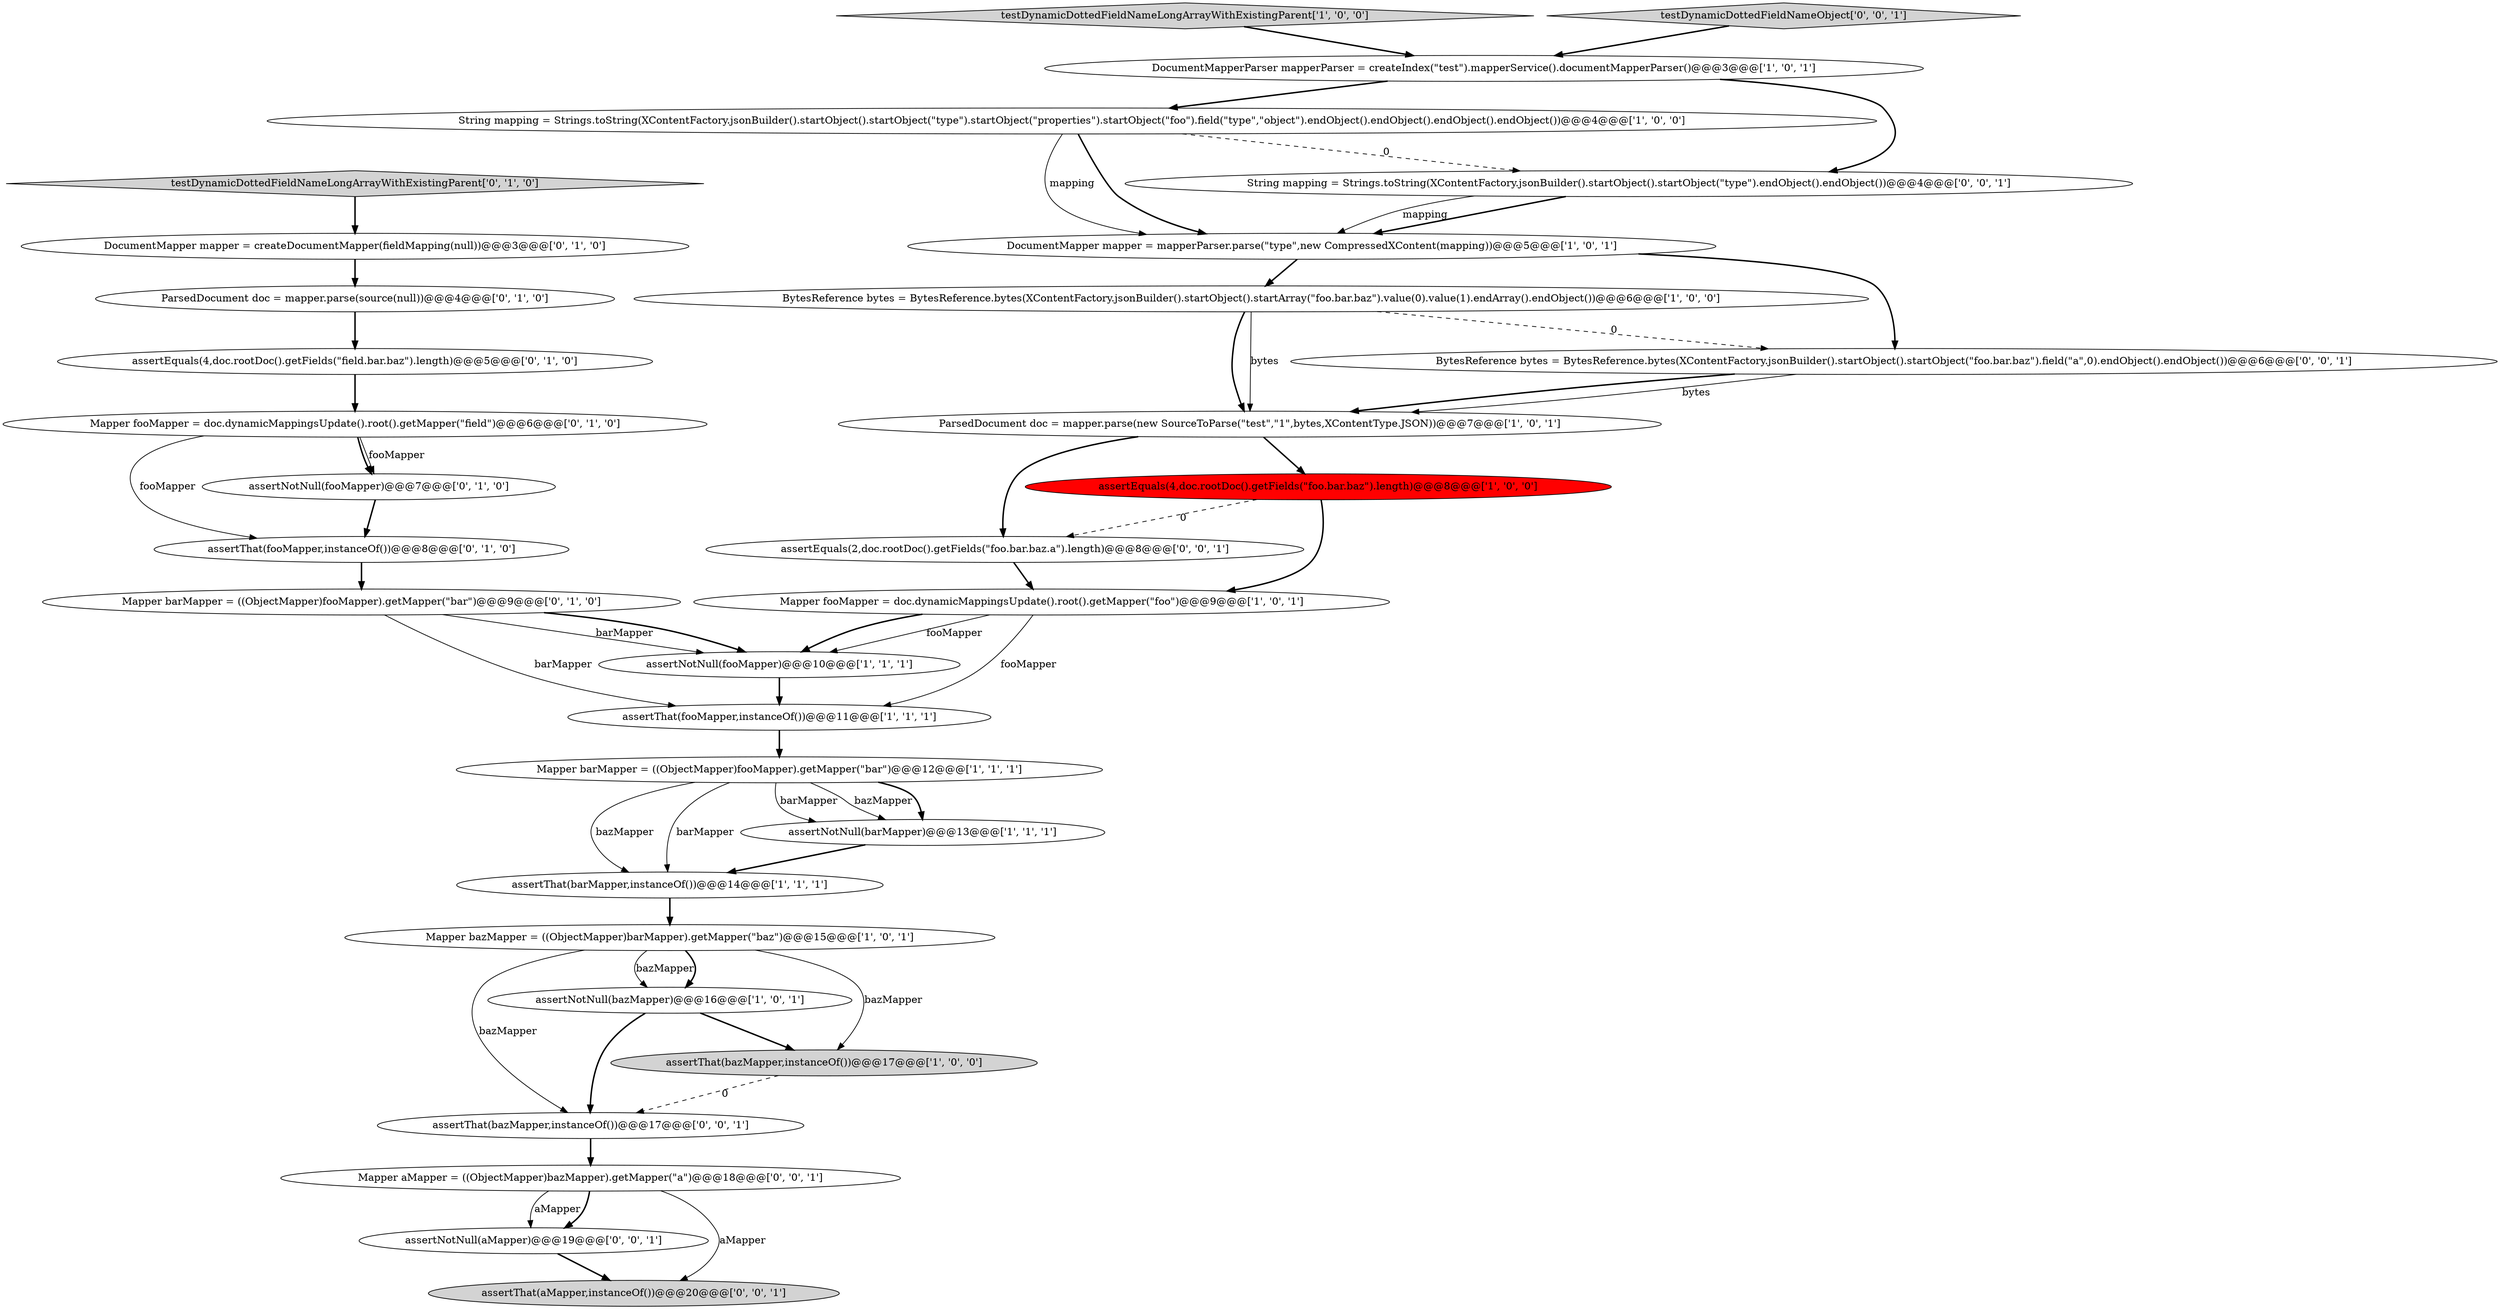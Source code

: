 digraph {
8 [style = filled, label = "assertThat(barMapper,instanceOf())@@@14@@@['1', '1', '1']", fillcolor = white, shape = ellipse image = "AAA0AAABBB1BBB"];
3 [style = filled, label = "testDynamicDottedFieldNameLongArrayWithExistingParent['1', '0', '0']", fillcolor = lightgray, shape = diamond image = "AAA0AAABBB1BBB"];
9 [style = filled, label = "Mapper barMapper = ((ObjectMapper)fooMapper).getMapper(\"bar\")@@@12@@@['1', '1', '1']", fillcolor = white, shape = ellipse image = "AAA0AAABBB1BBB"];
12 [style = filled, label = "Mapper fooMapper = doc.dynamicMappingsUpdate().root().getMapper(\"foo\")@@@9@@@['1', '0', '1']", fillcolor = white, shape = ellipse image = "AAA0AAABBB1BBB"];
4 [style = filled, label = "assertEquals(4,doc.rootDoc().getFields(\"foo.bar.baz\").length)@@@8@@@['1', '0', '0']", fillcolor = red, shape = ellipse image = "AAA1AAABBB1BBB"];
20 [style = filled, label = "testDynamicDottedFieldNameLongArrayWithExistingParent['0', '1', '0']", fillcolor = lightgray, shape = diamond image = "AAA0AAABBB2BBB"];
29 [style = filled, label = "BytesReference bytes = BytesReference.bytes(XContentFactory.jsonBuilder().startObject().startObject(\"foo.bar.baz\").field(\"a\",0).endObject().endObject())@@@6@@@['0', '0', '1']", fillcolor = white, shape = ellipse image = "AAA0AAABBB3BBB"];
31 [style = filled, label = "assertThat(bazMapper,instanceOf())@@@17@@@['0', '0', '1']", fillcolor = white, shape = ellipse image = "AAA0AAABBB3BBB"];
17 [style = filled, label = "Mapper fooMapper = doc.dynamicMappingsUpdate().root().getMapper(\"field\")@@@6@@@['0', '1', '0']", fillcolor = white, shape = ellipse image = "AAA0AAABBB2BBB"];
10 [style = filled, label = "String mapping = Strings.toString(XContentFactory.jsonBuilder().startObject().startObject(\"type\").startObject(\"properties\").startObject(\"foo\").field(\"type\",\"object\").endObject().endObject().endObject().endObject())@@@4@@@['1', '0', '0']", fillcolor = white, shape = ellipse image = "AAA0AAABBB1BBB"];
24 [style = filled, label = "assertNotNull(aMapper)@@@19@@@['0', '0', '1']", fillcolor = white, shape = ellipse image = "AAA0AAABBB3BBB"];
22 [style = filled, label = "DocumentMapper mapper = createDocumentMapper(fieldMapping(null))@@@3@@@['0', '1', '0']", fillcolor = white, shape = ellipse image = "AAA0AAABBB2BBB"];
25 [style = filled, label = "testDynamicDottedFieldNameObject['0', '0', '1']", fillcolor = lightgray, shape = diamond image = "AAA0AAABBB3BBB"];
23 [style = filled, label = "Mapper barMapper = ((ObjectMapper)fooMapper).getMapper(\"bar\")@@@9@@@['0', '1', '0']", fillcolor = white, shape = ellipse image = "AAA0AAABBB2BBB"];
1 [style = filled, label = "assertThat(fooMapper,instanceOf())@@@11@@@['1', '1', '1']", fillcolor = white, shape = ellipse image = "AAA0AAABBB1BBB"];
6 [style = filled, label = "ParsedDocument doc = mapper.parse(new SourceToParse(\"test\",\"1\",bytes,XContentType.JSON))@@@7@@@['1', '0', '1']", fillcolor = white, shape = ellipse image = "AAA0AAABBB1BBB"];
2 [style = filled, label = "Mapper bazMapper = ((ObjectMapper)barMapper).getMapper(\"baz\")@@@15@@@['1', '0', '1']", fillcolor = white, shape = ellipse image = "AAA0AAABBB1BBB"];
28 [style = filled, label = "String mapping = Strings.toString(XContentFactory.jsonBuilder().startObject().startObject(\"type\").endObject().endObject())@@@4@@@['0', '0', '1']", fillcolor = white, shape = ellipse image = "AAA0AAABBB3BBB"];
13 [style = filled, label = "assertNotNull(barMapper)@@@13@@@['1', '1', '1']", fillcolor = white, shape = ellipse image = "AAA0AAABBB1BBB"];
26 [style = filled, label = "assertEquals(2,doc.rootDoc().getFields(\"foo.bar.baz.a\").length)@@@8@@@['0', '0', '1']", fillcolor = white, shape = ellipse image = "AAA0AAABBB3BBB"];
7 [style = filled, label = "assertNotNull(fooMapper)@@@10@@@['1', '1', '1']", fillcolor = white, shape = ellipse image = "AAA0AAABBB1BBB"];
0 [style = filled, label = "DocumentMapperParser mapperParser = createIndex(\"test\").mapperService().documentMapperParser()@@@3@@@['1', '0', '1']", fillcolor = white, shape = ellipse image = "AAA0AAABBB1BBB"];
5 [style = filled, label = "assertNotNull(bazMapper)@@@16@@@['1', '0', '1']", fillcolor = white, shape = ellipse image = "AAA0AAABBB1BBB"];
19 [style = filled, label = "assertThat(fooMapper,instanceOf())@@@8@@@['0', '1', '0']", fillcolor = white, shape = ellipse image = "AAA0AAABBB2BBB"];
14 [style = filled, label = "assertThat(bazMapper,instanceOf())@@@17@@@['1', '0', '0']", fillcolor = lightgray, shape = ellipse image = "AAA0AAABBB1BBB"];
18 [style = filled, label = "assertNotNull(fooMapper)@@@7@@@['0', '1', '0']", fillcolor = white, shape = ellipse image = "AAA0AAABBB2BBB"];
27 [style = filled, label = "Mapper aMapper = ((ObjectMapper)bazMapper).getMapper(\"a\")@@@18@@@['0', '0', '1']", fillcolor = white, shape = ellipse image = "AAA0AAABBB3BBB"];
15 [style = filled, label = "DocumentMapper mapper = mapperParser.parse(\"type\",new CompressedXContent(mapping))@@@5@@@['1', '0', '1']", fillcolor = white, shape = ellipse image = "AAA0AAABBB1BBB"];
21 [style = filled, label = "assertEquals(4,doc.rootDoc().getFields(\"field.bar.baz\").length)@@@5@@@['0', '1', '0']", fillcolor = white, shape = ellipse image = "AAA0AAABBB2BBB"];
16 [style = filled, label = "ParsedDocument doc = mapper.parse(source(null))@@@4@@@['0', '1', '0']", fillcolor = white, shape = ellipse image = "AAA0AAABBB2BBB"];
30 [style = filled, label = "assertThat(aMapper,instanceOf())@@@20@@@['0', '0', '1']", fillcolor = lightgray, shape = ellipse image = "AAA0AAABBB3BBB"];
11 [style = filled, label = "BytesReference bytes = BytesReference.bytes(XContentFactory.jsonBuilder().startObject().startArray(\"foo.bar.baz\").value(0).value(1).endArray().endObject())@@@6@@@['1', '0', '0']", fillcolor = white, shape = ellipse image = "AAA0AAABBB1BBB"];
25->0 [style = bold, label=""];
17->19 [style = solid, label="fooMapper"];
10->15 [style = solid, label="mapping"];
23->7 [style = solid, label="barMapper"];
7->1 [style = bold, label=""];
28->15 [style = bold, label=""];
10->15 [style = bold, label=""];
6->26 [style = bold, label=""];
29->6 [style = solid, label="bytes"];
2->14 [style = solid, label="bazMapper"];
27->24 [style = solid, label="aMapper"];
22->16 [style = bold, label=""];
11->6 [style = bold, label=""];
2->31 [style = solid, label="bazMapper"];
27->30 [style = solid, label="aMapper"];
18->19 [style = bold, label=""];
11->29 [style = dashed, label="0"];
2->5 [style = solid, label="bazMapper"];
10->28 [style = dashed, label="0"];
4->26 [style = dashed, label="0"];
5->14 [style = bold, label=""];
12->1 [style = solid, label="fooMapper"];
12->7 [style = bold, label=""];
3->0 [style = bold, label=""];
1->9 [style = bold, label=""];
20->22 [style = bold, label=""];
24->30 [style = bold, label=""];
12->7 [style = solid, label="fooMapper"];
6->4 [style = bold, label=""];
29->6 [style = bold, label=""];
26->12 [style = bold, label=""];
0->10 [style = bold, label=""];
15->11 [style = bold, label=""];
5->31 [style = bold, label=""];
8->2 [style = bold, label=""];
31->27 [style = bold, label=""];
9->13 [style = solid, label="barMapper"];
16->21 [style = bold, label=""];
19->23 [style = bold, label=""];
28->15 [style = solid, label="mapping"];
4->12 [style = bold, label=""];
9->13 [style = solid, label="bazMapper"];
27->24 [style = bold, label=""];
17->18 [style = solid, label="fooMapper"];
23->7 [style = bold, label=""];
23->1 [style = solid, label="barMapper"];
13->8 [style = bold, label=""];
21->17 [style = bold, label=""];
11->6 [style = solid, label="bytes"];
9->8 [style = solid, label="bazMapper"];
15->29 [style = bold, label=""];
17->18 [style = bold, label=""];
0->28 [style = bold, label=""];
9->8 [style = solid, label="barMapper"];
2->5 [style = bold, label=""];
9->13 [style = bold, label=""];
14->31 [style = dashed, label="0"];
}
